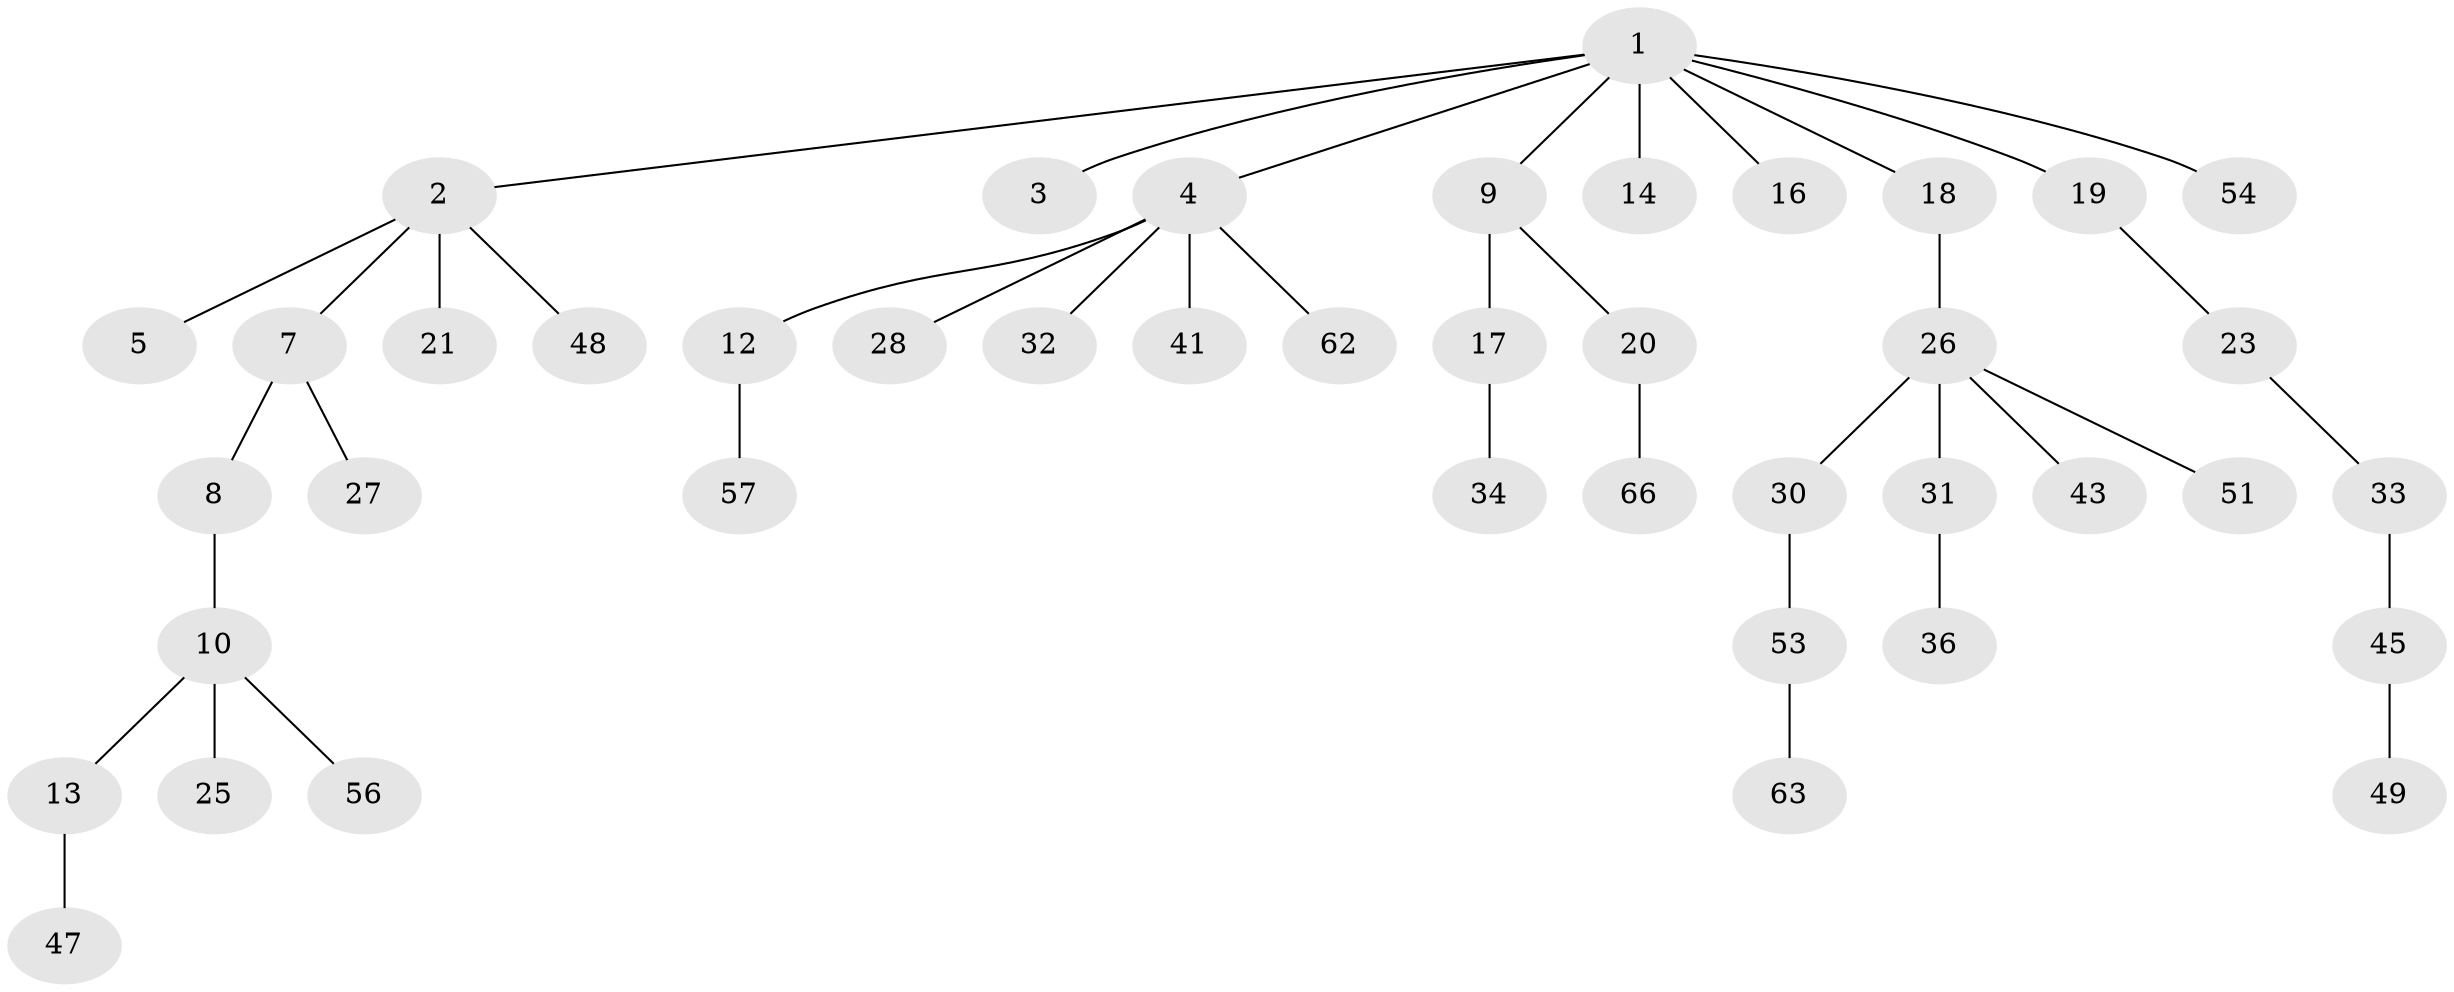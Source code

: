 // original degree distribution, {8: 0.015151515151515152, 4: 0.045454545454545456, 2: 0.2878787878787879, 6: 0.015151515151515152, 3: 0.15151515151515152, 1: 0.4696969696969697, 5: 0.015151515151515152}
// Generated by graph-tools (version 1.1) at 2025/11/02/27/25 16:11:27]
// undirected, 43 vertices, 42 edges
graph export_dot {
graph [start="1"]
  node [color=gray90,style=filled];
  1 [super="+6"];
  2 [super="+15"];
  3 [super="+38"];
  4 [super="+39"];
  5 [super="+24"];
  7 [super="+22"];
  8 [super="+60"];
  9;
  10 [super="+11"];
  12 [super="+52"];
  13;
  14;
  16 [super="+35"];
  17 [super="+50"];
  18;
  19 [super="+37"];
  20 [super="+44"];
  21;
  23;
  25;
  26 [super="+29"];
  27;
  28;
  30 [super="+46"];
  31;
  32 [super="+42"];
  33 [super="+58"];
  34;
  36 [super="+40"];
  41;
  43;
  45 [super="+59"];
  47 [super="+55"];
  48 [super="+65"];
  49;
  51;
  53;
  54;
  56 [super="+61"];
  57;
  62;
  63 [super="+64"];
  66;
  1 -- 2;
  1 -- 3;
  1 -- 4;
  1 -- 9;
  1 -- 14;
  1 -- 18;
  1 -- 19;
  1 -- 16;
  1 -- 54;
  2 -- 5;
  2 -- 7;
  2 -- 48;
  2 -- 21;
  4 -- 12;
  4 -- 28;
  4 -- 32;
  4 -- 41;
  4 -- 62;
  7 -- 8;
  7 -- 27;
  8 -- 10;
  9 -- 17;
  9 -- 20;
  10 -- 25;
  10 -- 56;
  10 -- 13;
  12 -- 57;
  13 -- 47;
  17 -- 34;
  18 -- 26;
  19 -- 23;
  20 -- 66;
  23 -- 33;
  26 -- 31;
  26 -- 43;
  26 -- 51;
  26 -- 30;
  30 -- 53;
  31 -- 36;
  33 -- 45;
  45 -- 49;
  53 -- 63;
}
